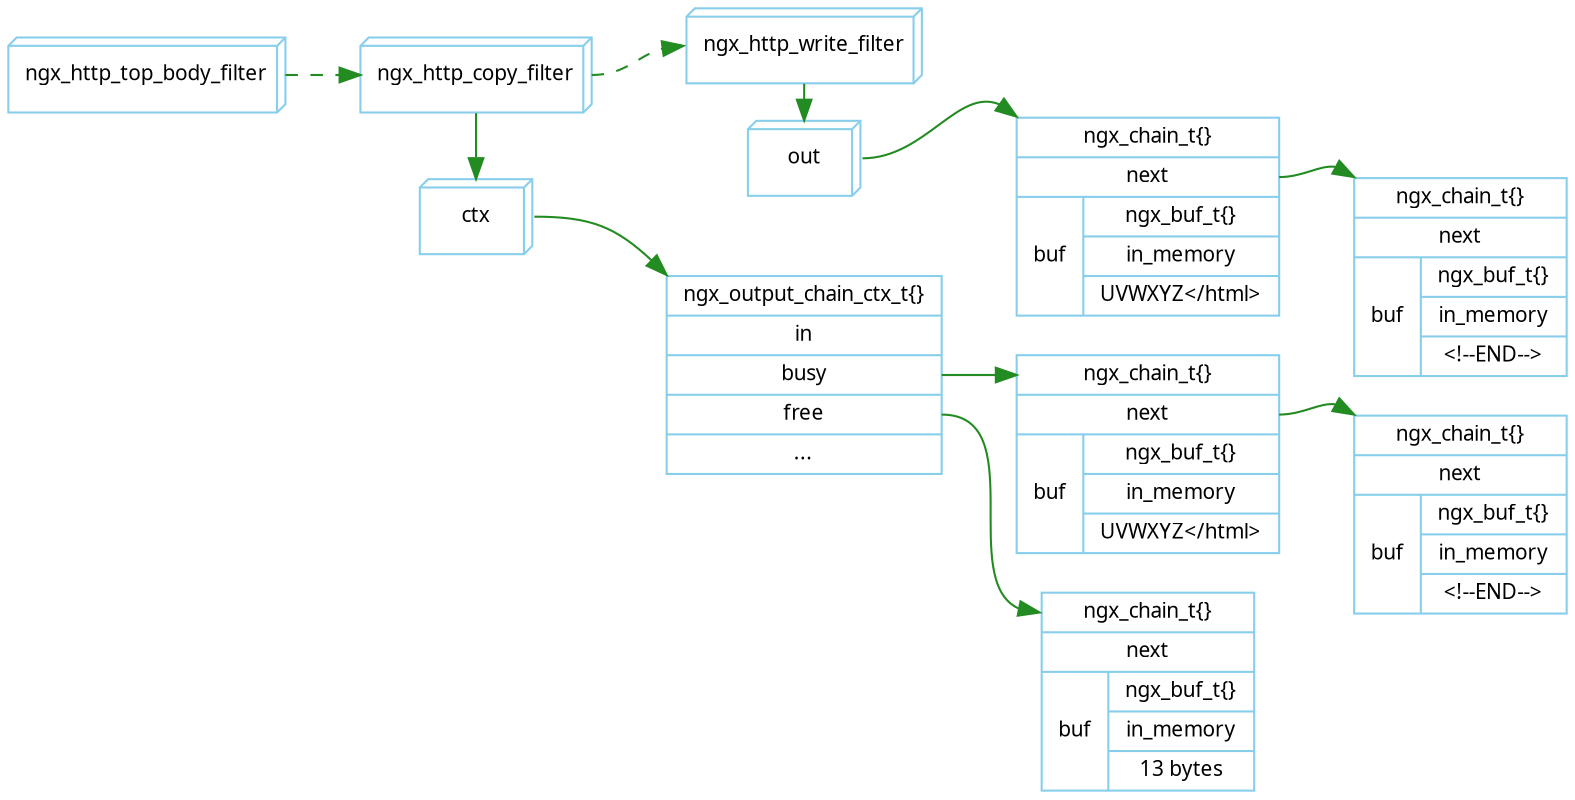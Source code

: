 digraph ngx_reuse_buf {

   rankdir=LR;
   node [shape=record, color=skyblue, fontname="Verdana", fontsize=10];
   edge [color=forestgreen, fontname="Verdana", fontsize=10];

 
   ngx_http_top_body_filter [shape=box3d];
   ngx_http_copy_filter [shape=box3d];
   ngx_http_write_filter [shape=box3d];

   out [shape=box3d];
   ngx_chain_t2 [label="<head>ngx_chain_t\{\}|<next>next|{buf|{ngx_buf_t\{\}|in_memory|UVWXYZ\</html\>}}"];
   ngx_chain_t3 [label="<head>ngx_chain_t\{\}|<next>next|{buf|{ngx_buf_t\{\}|in_memory|\<!--END--\>}}"];

   ctx [shape=box3d];
   ngx_output_chain_ctx_t [label="<head>ngx_output_chain_ctx_t\{\}|<in>in |<busy>busy |<free>free|..."];
   
   ngx_chain_t2a [label="<head>ngx_chain_t\{\}|<next>next|{buf|{ngx_buf_t\{\}|in_memory|UVWXYZ\</html\>}}"];
   ngx_chain_t3a [label="<head>ngx_chain_t\{\}|<next>next|{buf|{ngx_buf_t\{\}|in_memory|\<!--END--\>}}"];
   
   ngx_chain_t2e [label="<head>ngx_chain_t\{\}|<next>next|{buf|{ngx_buf_t\{\}|in_memory|13 bytes}}"];
   
     
   ngx_http_top_body_filter:e -> ngx_http_copy_filter:w [weight=3, style="dashed"];
   ngx_http_copy_filter:e -> ngx_http_write_filter:w [style="dashed"];
   ngx_http_write_filter -> out;
   out:e -> ngx_chain_t2:head:nw;
   ngx_chain_t2:next -> ngx_chain_t3:head:nw;
   
   ngx_http_copy_filter -> ctx;
   ctx:e -> ngx_output_chain_ctx_t:head:nw;
   ngx_output_chain_ctx_t:busy -> ngx_chain_t2a:head;
   ngx_chain_t2a:next -> ngx_chain_t3a:head:nw;
   
   ngx_output_chain_ctx_t:free -> ngx_chain_t2e:head;

   {rank=same; ngx_http_write_filter;out;};
   {rank=same; ngx_http_copy_filter;ctx;};
}